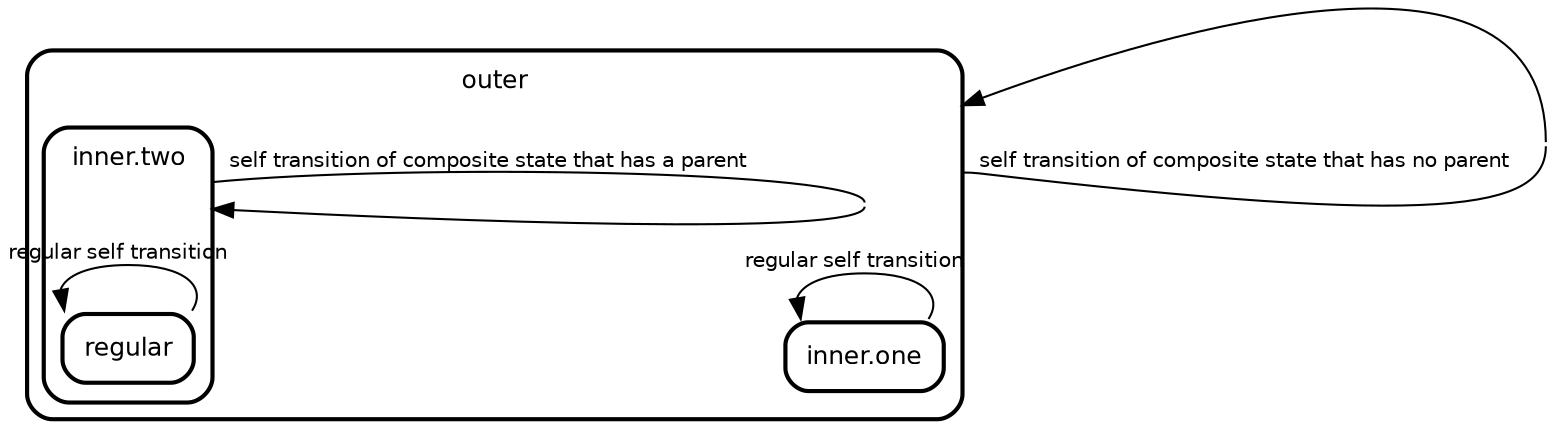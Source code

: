 digraph "state transitions" {
  fontname="Helvetica" fontsize=12 penwidth=2.0 splines=true ordering=out compound=true overlap=scale nodesep=0.3 ranksep=0.1 rankdir=RL
  node [shape=plaintext style=filled fillcolor="#FFFFFF01" fontname=Helvetica fontsize=12 penwidth=2.0]
  edge [fontname=Helvetica fontsize=10]

    "self_tr_outer_outer_1" [shape=point style=invis width=0 height=0 fixedsize=true]
    subgraph "cluster_outer" {
      class="state regular" label= <
      <table cellborder="0" border="0">
        <tr><td>outer</td></tr>
      </table>
      > style=rounded penwidth=2.0
      "outer" [shape=point style=invis margin=0 width=0 height=0 fixedsize=true]
        "self_tr_inner.two_inner.two_3" [shape=point style=invis width=0 height=0 fixedsize=true]
    "inner.one" [margin=0 class="state regular" label= < 
      <table align="center" cellborder="0" border="2" style="rounded" width="48">
        <tr><td width="48" cellpadding="7">inner.one</td></tr>
      </table>
    >]
    subgraph "cluster_inner.two" {
      class="state regular" label= <
      <table cellborder="0" border="0">
        <tr><td>inner.two</td></tr>
      </table>
      > style=rounded penwidth=2.0
      "inner.two" [shape=point style=invis margin=0 width=0 height=0 fixedsize=true]
        "regular" [margin=0 class="state regular" label= < 
      <table align="center" cellborder="0" border="2" style="rounded" width="48">
        <tr><td width="48" cellpadding="7">regular</td></tr>
      </table>
    >]
  
    }
  
    }

      "outer" -> "self_tr_outer_outer_1" [label="self transition of composite state that has no parent   \l" arrowhead=none tailport="s" headport="s" ltail="cluster_outer" class="transition"]
      "self_tr_outer_outer_1" -> "outer" [lhead="cluster_outer" tailport="n" class="transition"]
    "inner.one" -> "inner.one" [label="regular self transition   \l" class="transition"]
      "inner.two" -> "self_tr_inner.two_inner.two_3" [label="self transition of composite state that has a parent   \l" arrowhead=none tailport="n" headport="n" ltail="cluster_inner.two" class="transition"]
      "self_tr_inner.two_inner.two_3" -> "inner.two" [lhead="cluster_inner.two" tailport="s" class="transition"]
    "regular" -> "regular" [label="regular self transition   \l" class="transition"]
}
